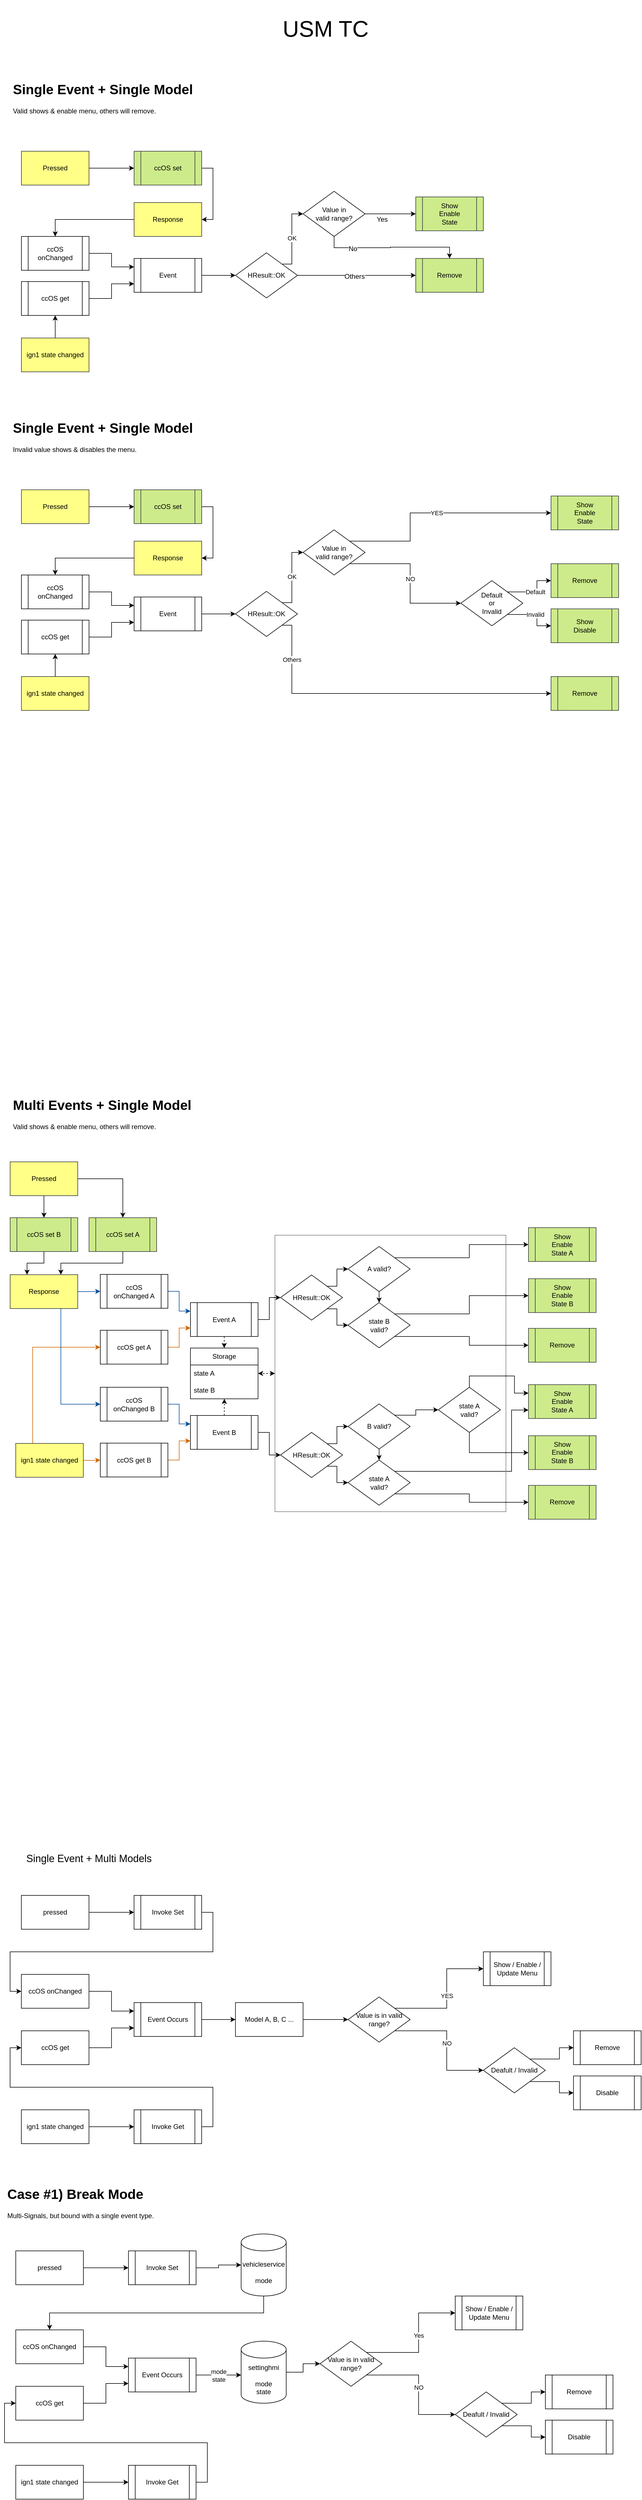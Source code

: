 <mxfile version="23.1.1" type="github">
  <diagram name="페이지-1" id="lhg0nr5kzpJ6dLd5DEeZ">
    <mxGraphModel dx="1536" dy="828" grid="1" gridSize="10" guides="1" tooltips="1" connect="1" arrows="1" fold="1" page="1" pageScale="1" pageWidth="1200" pageHeight="1920" math="0" shadow="0">
      <root>
        <mxCell id="0" />
        <mxCell id="1" parent="0" />
        <mxCell id="Ny4b2Ch9_81bZD9V1MHP-315" style="edgeStyle=orthogonalEdgeStyle;rounded=0;orthogonalLoop=1;jettySize=auto;html=1;exitX=0;exitY=0.5;exitDx=0;exitDy=0;entryX=1;entryY=0.5;entryDx=0;entryDy=0;fontFamily=Helvetica;fontSize=12;fontColor=default;startArrow=classic;startFill=1;dashed=1;" edge="1" parent="1" source="Ny4b2Ch9_81bZD9V1MHP-312" target="Ny4b2Ch9_81bZD9V1MHP-225">
          <mxGeometry relative="1" as="geometry" />
        </mxCell>
        <mxCell id="Ny4b2Ch9_81bZD9V1MHP-312" value="" style="rounded=0;whiteSpace=wrap;html=1;strokeColor=default;align=center;verticalAlign=middle;fontFamily=Helvetica;fontSize=12;fontColor=default;fillColor=none;dashed=1;dashPattern=1 1;" vertex="1" parent="1">
          <mxGeometry x="510" y="2210" width="410" height="490" as="geometry" />
        </mxCell>
        <mxCell id="Ny4b2Ch9_81bZD9V1MHP-2" value="" style="edgeStyle=orthogonalEdgeStyle;rounded=0;orthogonalLoop=1;jettySize=auto;html=1;" edge="1" parent="1" source="OEb_cOox7FnWWyNNpJyN-24" target="Ny4b2Ch9_81bZD9V1MHP-1">
          <mxGeometry relative="1" as="geometry" />
        </mxCell>
        <mxCell id="OEb_cOox7FnWWyNNpJyN-24" value="Event" style="shape=process;whiteSpace=wrap;html=1;backgroundOutline=1;" parent="1" vertex="1">
          <mxGeometry x="260" y="1079" width="120" height="60" as="geometry" />
        </mxCell>
        <mxCell id="OEb_cOox7FnWWyNNpJyN-29" value="NO" style="edgeStyle=orthogonalEdgeStyle;rounded=0;orthogonalLoop=1;jettySize=auto;html=1;exitX=1;exitY=1;exitDx=0;exitDy=0;entryX=0;entryY=0.5;entryDx=0;entryDy=0;" parent="1" source="OEb_cOox7FnWWyNNpJyN-31" target="OEb_cOox7FnWWyNNpJyN-34" edge="1">
          <mxGeometry relative="1" as="geometry">
            <Array as="points">
              <mxPoint x="750" y="1020" />
              <mxPoint x="750" y="1090" />
            </Array>
          </mxGeometry>
        </mxCell>
        <mxCell id="OEb_cOox7FnWWyNNpJyN-30" value="YES" style="edgeStyle=orthogonalEdgeStyle;rounded=0;orthogonalLoop=1;jettySize=auto;html=1;exitX=1;exitY=0;exitDx=0;exitDy=0;entryX=0;entryY=0.5;entryDx=0;entryDy=0;" parent="1" source="OEb_cOox7FnWWyNNpJyN-31" target="OEb_cOox7FnWWyNNpJyN-37" edge="1">
          <mxGeometry relative="1" as="geometry">
            <Array as="points">
              <mxPoint x="750" y="980" />
              <mxPoint x="750" y="930" />
            </Array>
          </mxGeometry>
        </mxCell>
        <mxCell id="OEb_cOox7FnWWyNNpJyN-31" value="Value in&lt;br&gt;valid range?" style="rhombus;whiteSpace=wrap;html=1;" parent="1" vertex="1">
          <mxGeometry x="560" y="960" width="110" height="80" as="geometry" />
        </mxCell>
        <mxCell id="OEb_cOox7FnWWyNNpJyN-32" value="Default" style="edgeStyle=orthogonalEdgeStyle;rounded=0;orthogonalLoop=1;jettySize=auto;html=1;exitX=1;exitY=0;exitDx=0;exitDy=0;entryX=0;entryY=0.5;entryDx=0;entryDy=0;" parent="1" source="OEb_cOox7FnWWyNNpJyN-34" target="OEb_cOox7FnWWyNNpJyN-35" edge="1">
          <mxGeometry relative="1" as="geometry" />
        </mxCell>
        <mxCell id="OEb_cOox7FnWWyNNpJyN-33" value="Invalid" style="edgeStyle=orthogonalEdgeStyle;rounded=0;orthogonalLoop=1;jettySize=auto;html=1;exitX=1;exitY=1;exitDx=0;exitDy=0;entryX=0;entryY=0.5;entryDx=0;entryDy=0;" parent="1" source="OEb_cOox7FnWWyNNpJyN-34" target="OEb_cOox7FnWWyNNpJyN-36" edge="1">
          <mxGeometry relative="1" as="geometry" />
        </mxCell>
        <mxCell id="OEb_cOox7FnWWyNNpJyN-34" value="Default&lt;br&gt;or&lt;br&gt;Invalid" style="rhombus;whiteSpace=wrap;html=1;" parent="1" vertex="1">
          <mxGeometry x="840" y="1050" width="110" height="80" as="geometry" />
        </mxCell>
        <mxCell id="OEb_cOox7FnWWyNNpJyN-35" value="Remove" style="shape=process;whiteSpace=wrap;html=1;backgroundOutline=1;fillColor=#cdeb8b;strokeColor=#36393d;" parent="1" vertex="1">
          <mxGeometry x="1000" y="1020" width="120" height="60" as="geometry" />
        </mxCell>
        <mxCell id="OEb_cOox7FnWWyNNpJyN-36" value="Show&lt;br&gt;Disable" style="shape=process;whiteSpace=wrap;html=1;backgroundOutline=1;fillColor=#cdeb8b;strokeColor=#36393d;" parent="1" vertex="1">
          <mxGeometry x="1000" y="1100" width="120" height="60" as="geometry" />
        </mxCell>
        <mxCell id="OEb_cOox7FnWWyNNpJyN-37" value="Show&lt;br&gt;Enable&lt;br&gt;State" style="shape=process;whiteSpace=wrap;html=1;backgroundOutline=1;fillColor=#cdeb8b;strokeColor=#36393d;" parent="1" vertex="1">
          <mxGeometry x="1000" y="900" width="120" height="60" as="geometry" />
        </mxCell>
        <mxCell id="Ny4b2Ch9_81bZD9V1MHP-36" style="edgeStyle=orthogonalEdgeStyle;rounded=0;orthogonalLoop=1;jettySize=auto;html=1;exitX=0.5;exitY=0;exitDx=0;exitDy=0;entryX=0.5;entryY=1;entryDx=0;entryDy=0;fontFamily=Helvetica;fontSize=12;fontColor=default;" edge="1" parent="1" source="OEb_cOox7FnWWyNNpJyN-39" target="OEb_cOox7FnWWyNNpJyN-43">
          <mxGeometry relative="1" as="geometry" />
        </mxCell>
        <mxCell id="OEb_cOox7FnWWyNNpJyN-39" value="ign1 state changed" style="rounded=0;whiteSpace=wrap;html=1;fillColor=#ffff88;strokeColor=#36393d;" parent="1" vertex="1">
          <mxGeometry x="60" y="1220" width="120" height="60" as="geometry" />
        </mxCell>
        <mxCell id="OEb_cOox7FnWWyNNpJyN-40" value="" style="edgeStyle=orthogonalEdgeStyle;rounded=0;orthogonalLoop=1;jettySize=auto;html=1;exitX=1;exitY=0.5;exitDx=0;exitDy=0;entryX=0;entryY=0.5;entryDx=0;entryDy=0;" parent="1" source="OEb_cOox7FnWWyNNpJyN-41" edge="1">
          <mxGeometry relative="1" as="geometry">
            <mxPoint x="260" y="919" as="targetPoint" />
          </mxGeometry>
        </mxCell>
        <mxCell id="OEb_cOox7FnWWyNNpJyN-41" value="Pressed" style="rounded=0;whiteSpace=wrap;html=1;fillColor=#ffff88;strokeColor=#36393d;" parent="1" vertex="1">
          <mxGeometry x="60" y="889" width="120" height="60" as="geometry" />
        </mxCell>
        <mxCell id="Ny4b2Ch9_81bZD9V1MHP-35" style="edgeStyle=orthogonalEdgeStyle;rounded=0;orthogonalLoop=1;jettySize=auto;html=1;exitX=1;exitY=0.5;exitDx=0;exitDy=0;entryX=0;entryY=0.75;entryDx=0;entryDy=0;fontFamily=Helvetica;fontSize=12;fontColor=default;" edge="1" parent="1" source="OEb_cOox7FnWWyNNpJyN-43" target="OEb_cOox7FnWWyNNpJyN-24">
          <mxGeometry relative="1" as="geometry" />
        </mxCell>
        <mxCell id="OEb_cOox7FnWWyNNpJyN-43" value="ccOS get" style="shape=process;whiteSpace=wrap;html=1;backgroundOutline=1;" parent="1" vertex="1">
          <mxGeometry x="60" y="1120" width="120" height="60" as="geometry" />
        </mxCell>
        <mxCell id="Ny4b2Ch9_81bZD9V1MHP-30" style="edgeStyle=orthogonalEdgeStyle;rounded=0;orthogonalLoop=1;jettySize=auto;html=1;exitX=1;exitY=0.5;exitDx=0;exitDy=0;entryX=1;entryY=0.5;entryDx=0;entryDy=0;fontFamily=Helvetica;fontSize=12;fontColor=default;" edge="1" parent="1" source="OEb_cOox7FnWWyNNpJyN-45" target="Ny4b2Ch9_81bZD9V1MHP-29">
          <mxGeometry relative="1" as="geometry" />
        </mxCell>
        <mxCell id="OEb_cOox7FnWWyNNpJyN-45" value="ccOS set" style="shape=process;whiteSpace=wrap;html=1;backgroundOutline=1;fillColor=#cdeb8b;strokeColor=#36393d;" parent="1" vertex="1">
          <mxGeometry x="260" y="889" width="120" height="60" as="geometry" />
        </mxCell>
        <mxCell id="EMXY2AlrHHOvVeRIwP7f-65" value="" style="edgeStyle=orthogonalEdgeStyle;rounded=0;orthogonalLoop=1;jettySize=auto;html=1;" parent="1" source="EMXY2AlrHHOvVeRIwP7f-40" target="EMXY2AlrHHOvVeRIwP7f-63" edge="1">
          <mxGeometry relative="1" as="geometry" />
        </mxCell>
        <mxCell id="EMXY2AlrHHOvVeRIwP7f-40" value="Event Occurs" style="shape=process;whiteSpace=wrap;html=1;backgroundOutline=1;" parent="1" vertex="1">
          <mxGeometry x="259.92" y="3570" width="120" height="60" as="geometry" />
        </mxCell>
        <mxCell id="EMXY2AlrHHOvVeRIwP7f-41" style="edgeStyle=orthogonalEdgeStyle;rounded=0;orthogonalLoop=1;jettySize=auto;html=1;exitX=1;exitY=0.5;exitDx=0;exitDy=0;entryX=0;entryY=0.25;entryDx=0;entryDy=0;" parent="1" source="EMXY2AlrHHOvVeRIwP7f-42" target="EMXY2AlrHHOvVeRIwP7f-40" edge="1">
          <mxGeometry relative="1" as="geometry" />
        </mxCell>
        <mxCell id="EMXY2AlrHHOvVeRIwP7f-42" value="ccOS onChanged" style="rounded=0;whiteSpace=wrap;html=1;" parent="1" vertex="1">
          <mxGeometry x="59.92" y="3520" width="120" height="60" as="geometry" />
        </mxCell>
        <mxCell id="EMXY2AlrHHOvVeRIwP7f-43" style="edgeStyle=orthogonalEdgeStyle;rounded=0;orthogonalLoop=1;jettySize=auto;html=1;exitX=1;exitY=0.5;exitDx=0;exitDy=0;entryX=0;entryY=0.75;entryDx=0;entryDy=0;" parent="1" source="EMXY2AlrHHOvVeRIwP7f-44" target="EMXY2AlrHHOvVeRIwP7f-40" edge="1">
          <mxGeometry relative="1" as="geometry" />
        </mxCell>
        <mxCell id="EMXY2AlrHHOvVeRIwP7f-44" value="ccOS get" style="rounded=0;whiteSpace=wrap;html=1;" parent="1" vertex="1">
          <mxGeometry x="59.92" y="3620" width="120" height="60" as="geometry" />
        </mxCell>
        <mxCell id="EMXY2AlrHHOvVeRIwP7f-45" value="NO" style="edgeStyle=orthogonalEdgeStyle;rounded=0;orthogonalLoop=1;jettySize=auto;html=1;exitX=1;exitY=1;exitDx=0;exitDy=0;entryX=0;entryY=0.5;entryDx=0;entryDy=0;" parent="1" source="EMXY2AlrHHOvVeRIwP7f-47" target="EMXY2AlrHHOvVeRIwP7f-50" edge="1">
          <mxGeometry relative="1" as="geometry" />
        </mxCell>
        <mxCell id="EMXY2AlrHHOvVeRIwP7f-46" value="YES" style="edgeStyle=orthogonalEdgeStyle;rounded=0;orthogonalLoop=1;jettySize=auto;html=1;exitX=1;exitY=0;exitDx=0;exitDy=0;entryX=0;entryY=0.5;entryDx=0;entryDy=0;" parent="1" source="EMXY2AlrHHOvVeRIwP7f-47" target="EMXY2AlrHHOvVeRIwP7f-53" edge="1">
          <mxGeometry relative="1" as="geometry" />
        </mxCell>
        <mxCell id="EMXY2AlrHHOvVeRIwP7f-47" value="Value is in valid range?" style="rhombus;whiteSpace=wrap;html=1;" parent="1" vertex="1">
          <mxGeometry x="639.92" y="3560" width="110" height="80" as="geometry" />
        </mxCell>
        <mxCell id="EMXY2AlrHHOvVeRIwP7f-48" style="edgeStyle=orthogonalEdgeStyle;rounded=0;orthogonalLoop=1;jettySize=auto;html=1;exitX=1;exitY=0;exitDx=0;exitDy=0;entryX=0;entryY=0.5;entryDx=0;entryDy=0;" parent="1" source="EMXY2AlrHHOvVeRIwP7f-50" target="EMXY2AlrHHOvVeRIwP7f-51" edge="1">
          <mxGeometry relative="1" as="geometry" />
        </mxCell>
        <mxCell id="EMXY2AlrHHOvVeRIwP7f-49" style="edgeStyle=orthogonalEdgeStyle;rounded=0;orthogonalLoop=1;jettySize=auto;html=1;exitX=1;exitY=1;exitDx=0;exitDy=0;entryX=0;entryY=0.5;entryDx=0;entryDy=0;" parent="1" source="EMXY2AlrHHOvVeRIwP7f-50" target="EMXY2AlrHHOvVeRIwP7f-52" edge="1">
          <mxGeometry relative="1" as="geometry" />
        </mxCell>
        <mxCell id="EMXY2AlrHHOvVeRIwP7f-50" value="Deafult / Invalid" style="rhombus;whiteSpace=wrap;html=1;" parent="1" vertex="1">
          <mxGeometry x="879.92" y="3650" width="110" height="80" as="geometry" />
        </mxCell>
        <mxCell id="EMXY2AlrHHOvVeRIwP7f-51" value="Remove" style="shape=process;whiteSpace=wrap;html=1;backgroundOutline=1;" parent="1" vertex="1">
          <mxGeometry x="1039.92" y="3620" width="120" height="60" as="geometry" />
        </mxCell>
        <mxCell id="EMXY2AlrHHOvVeRIwP7f-52" value="Disable" style="shape=process;whiteSpace=wrap;html=1;backgroundOutline=1;" parent="1" vertex="1">
          <mxGeometry x="1039.92" y="3700" width="120" height="60" as="geometry" />
        </mxCell>
        <mxCell id="EMXY2AlrHHOvVeRIwP7f-53" value="Show / Enable / Update Menu" style="shape=process;whiteSpace=wrap;html=1;backgroundOutline=1;" parent="1" vertex="1">
          <mxGeometry x="879.92" y="3480" width="120" height="60" as="geometry" />
        </mxCell>
        <mxCell id="EMXY2AlrHHOvVeRIwP7f-54" style="edgeStyle=orthogonalEdgeStyle;rounded=0;orthogonalLoop=1;jettySize=auto;html=1;exitX=1;exitY=0.5;exitDx=0;exitDy=0;entryX=0;entryY=0.5;entryDx=0;entryDy=0;" parent="1" source="EMXY2AlrHHOvVeRIwP7f-55" edge="1">
          <mxGeometry relative="1" as="geometry">
            <mxPoint x="259.92" y="3790" as="targetPoint" />
          </mxGeometry>
        </mxCell>
        <mxCell id="EMXY2AlrHHOvVeRIwP7f-55" value="ign1 state changed" style="rounded=0;whiteSpace=wrap;html=1;" parent="1" vertex="1">
          <mxGeometry x="59.92" y="3760" width="120" height="60" as="geometry" />
        </mxCell>
        <mxCell id="EMXY2AlrHHOvVeRIwP7f-56" style="edgeStyle=orthogonalEdgeStyle;rounded=0;orthogonalLoop=1;jettySize=auto;html=1;exitX=1;exitY=0.5;exitDx=0;exitDy=0;entryX=0;entryY=0.5;entryDx=0;entryDy=0;" parent="1" source="EMXY2AlrHHOvVeRIwP7f-57" edge="1">
          <mxGeometry relative="1" as="geometry">
            <mxPoint x="259.92" y="3410" as="targetPoint" />
          </mxGeometry>
        </mxCell>
        <mxCell id="EMXY2AlrHHOvVeRIwP7f-57" value="pressed" style="rounded=0;whiteSpace=wrap;html=1;" parent="1" vertex="1">
          <mxGeometry x="59.92" y="3380" width="120" height="60" as="geometry" />
        </mxCell>
        <mxCell id="EMXY2AlrHHOvVeRIwP7f-58" style="edgeStyle=orthogonalEdgeStyle;rounded=0;orthogonalLoop=1;jettySize=auto;html=1;exitX=1;exitY=0.5;exitDx=0;exitDy=0;entryX=0;entryY=0.5;entryDx=0;entryDy=0;" parent="1" source="EMXY2AlrHHOvVeRIwP7f-59" target="EMXY2AlrHHOvVeRIwP7f-44" edge="1">
          <mxGeometry relative="1" as="geometry" />
        </mxCell>
        <mxCell id="EMXY2AlrHHOvVeRIwP7f-59" value="Invoke Get" style="shape=process;whiteSpace=wrap;html=1;backgroundOutline=1;" parent="1" vertex="1">
          <mxGeometry x="259.92" y="3760" width="120" height="60" as="geometry" />
        </mxCell>
        <mxCell id="EMXY2AlrHHOvVeRIwP7f-60" style="edgeStyle=orthogonalEdgeStyle;rounded=0;orthogonalLoop=1;jettySize=auto;html=1;exitX=1;exitY=0.5;exitDx=0;exitDy=0;entryX=0;entryY=0.5;entryDx=0;entryDy=0;" parent="1" source="EMXY2AlrHHOvVeRIwP7f-61" target="EMXY2AlrHHOvVeRIwP7f-42" edge="1">
          <mxGeometry relative="1" as="geometry" />
        </mxCell>
        <mxCell id="EMXY2AlrHHOvVeRIwP7f-61" value="Invoke Set" style="shape=process;whiteSpace=wrap;html=1;backgroundOutline=1;" parent="1" vertex="1">
          <mxGeometry x="259.92" y="3380" width="120" height="60" as="geometry" />
        </mxCell>
        <mxCell id="EMXY2AlrHHOvVeRIwP7f-62" value="Single Event + Multi Models" style="text;html=1;strokeColor=none;fillColor=none;align=center;verticalAlign=middle;whiteSpace=wrap;rounded=0;fontSize=18;" parent="1" vertex="1">
          <mxGeometry x="59.92" y="3300" width="240" height="30" as="geometry" />
        </mxCell>
        <mxCell id="EMXY2AlrHHOvVeRIwP7f-66" value="" style="edgeStyle=orthogonalEdgeStyle;rounded=0;orthogonalLoop=1;jettySize=auto;html=1;" parent="1" source="EMXY2AlrHHOvVeRIwP7f-63" target="EMXY2AlrHHOvVeRIwP7f-47" edge="1">
          <mxGeometry relative="1" as="geometry" />
        </mxCell>
        <mxCell id="EMXY2AlrHHOvVeRIwP7f-63" value="Model A, B, C ..." style="rounded=0;whiteSpace=wrap;html=1;" parent="1" vertex="1">
          <mxGeometry x="439.92" y="3570" width="120" height="60" as="geometry" />
        </mxCell>
        <mxCell id="EMXY2AlrHHOvVeRIwP7f-67" value="USM TC" style="text;html=1;strokeColor=none;fillColor=none;align=center;verticalAlign=middle;whiteSpace=wrap;rounded=0;fontSize=40;" parent="1" vertex="1">
          <mxGeometry x="280" y="21" width="640" height="99" as="geometry" />
        </mxCell>
        <mxCell id="EMXY2AlrHHOvVeRIwP7f-100" value="&lt;h1&gt;Case #1) Break Mode&lt;br&gt;&lt;/h1&gt;&lt;p&gt;Multi-Signals, but bound with a single event type.&lt;/p&gt;" style="text;html=1;strokeColor=none;fillColor=none;spacing=5;spacingTop=-20;whiteSpace=wrap;overflow=hidden;rounded=0;" parent="1" vertex="1">
          <mxGeometry x="30" y="3890" width="280" height="120" as="geometry" />
        </mxCell>
        <mxCell id="EMXY2AlrHHOvVeRIwP7f-101" value="mode&lt;br&gt;state" style="edgeStyle=orthogonalEdgeStyle;rounded=0;orthogonalLoop=1;jettySize=auto;html=1;exitX=1;exitY=0.5;exitDx=0;exitDy=0;entryX=0;entryY=0.5;entryDx=0;entryDy=0;" parent="1" source="EMXY2AlrHHOvVeRIwP7f-102" edge="1">
          <mxGeometry relative="1" as="geometry">
            <mxPoint x="450" y="4230" as="targetPoint" />
          </mxGeometry>
        </mxCell>
        <mxCell id="EMXY2AlrHHOvVeRIwP7f-102" value="Event Occurs" style="shape=process;whiteSpace=wrap;html=1;backgroundOutline=1;" parent="1" vertex="1">
          <mxGeometry x="250" y="4200" width="120" height="60" as="geometry" />
        </mxCell>
        <mxCell id="EMXY2AlrHHOvVeRIwP7f-103" style="edgeStyle=orthogonalEdgeStyle;rounded=0;orthogonalLoop=1;jettySize=auto;html=1;exitX=1;exitY=0.5;exitDx=0;exitDy=0;entryX=0;entryY=0.25;entryDx=0;entryDy=0;" parent="1" source="EMXY2AlrHHOvVeRIwP7f-104" target="EMXY2AlrHHOvVeRIwP7f-102" edge="1">
          <mxGeometry relative="1" as="geometry" />
        </mxCell>
        <mxCell id="EMXY2AlrHHOvVeRIwP7f-104" value="ccOS onChanged" style="rounded=0;whiteSpace=wrap;html=1;" parent="1" vertex="1">
          <mxGeometry x="50" y="4150" width="120" height="60" as="geometry" />
        </mxCell>
        <mxCell id="EMXY2AlrHHOvVeRIwP7f-105" style="edgeStyle=orthogonalEdgeStyle;rounded=0;orthogonalLoop=1;jettySize=auto;html=1;exitX=1;exitY=0.5;exitDx=0;exitDy=0;entryX=0;entryY=0.75;entryDx=0;entryDy=0;" parent="1" source="EMXY2AlrHHOvVeRIwP7f-106" target="EMXY2AlrHHOvVeRIwP7f-102" edge="1">
          <mxGeometry relative="1" as="geometry" />
        </mxCell>
        <mxCell id="EMXY2AlrHHOvVeRIwP7f-106" value="ccOS get" style="rounded=0;whiteSpace=wrap;html=1;" parent="1" vertex="1">
          <mxGeometry x="50" y="4250" width="120" height="60" as="geometry" />
        </mxCell>
        <mxCell id="EMXY2AlrHHOvVeRIwP7f-116" style="edgeStyle=orthogonalEdgeStyle;rounded=0;orthogonalLoop=1;jettySize=auto;html=1;exitX=1;exitY=0.5;exitDx=0;exitDy=0;entryX=0;entryY=0.5;entryDx=0;entryDy=0;" parent="1" source="EMXY2AlrHHOvVeRIwP7f-117" edge="1">
          <mxGeometry relative="1" as="geometry">
            <mxPoint x="250" y="4420" as="targetPoint" />
          </mxGeometry>
        </mxCell>
        <mxCell id="EMXY2AlrHHOvVeRIwP7f-117" value="ign1 state changed" style="rounded=0;whiteSpace=wrap;html=1;" parent="1" vertex="1">
          <mxGeometry x="50" y="4390" width="120" height="60" as="geometry" />
        </mxCell>
        <mxCell id="EMXY2AlrHHOvVeRIwP7f-118" style="edgeStyle=orthogonalEdgeStyle;rounded=0;orthogonalLoop=1;jettySize=auto;html=1;exitX=1;exitY=0.5;exitDx=0;exitDy=0;entryX=0;entryY=0.5;entryDx=0;entryDy=0;" parent="1" source="EMXY2AlrHHOvVeRIwP7f-119" edge="1">
          <mxGeometry relative="1" as="geometry">
            <mxPoint x="250" y="4040" as="targetPoint" />
          </mxGeometry>
        </mxCell>
        <mxCell id="EMXY2AlrHHOvVeRIwP7f-119" value="pressed" style="rounded=0;whiteSpace=wrap;html=1;" parent="1" vertex="1">
          <mxGeometry x="50" y="4010" width="120" height="60" as="geometry" />
        </mxCell>
        <mxCell id="EMXY2AlrHHOvVeRIwP7f-120" style="edgeStyle=orthogonalEdgeStyle;rounded=0;orthogonalLoop=1;jettySize=auto;html=1;exitX=1;exitY=0.5;exitDx=0;exitDy=0;entryX=0;entryY=0.5;entryDx=0;entryDy=0;" parent="1" source="EMXY2AlrHHOvVeRIwP7f-121" target="EMXY2AlrHHOvVeRIwP7f-106" edge="1">
          <mxGeometry relative="1" as="geometry" />
        </mxCell>
        <mxCell id="EMXY2AlrHHOvVeRIwP7f-121" value="Invoke Get" style="shape=process;whiteSpace=wrap;html=1;backgroundOutline=1;" parent="1" vertex="1">
          <mxGeometry x="250" y="4390" width="120" height="60" as="geometry" />
        </mxCell>
        <mxCell id="EMXY2AlrHHOvVeRIwP7f-170" style="edgeStyle=orthogonalEdgeStyle;rounded=0;orthogonalLoop=1;jettySize=auto;html=1;exitX=1;exitY=0.5;exitDx=0;exitDy=0;" parent="1" source="EMXY2AlrHHOvVeRIwP7f-123" target="EMXY2AlrHHOvVeRIwP7f-165" edge="1">
          <mxGeometry relative="1" as="geometry" />
        </mxCell>
        <mxCell id="EMXY2AlrHHOvVeRIwP7f-123" value="Invoke Set" style="shape=process;whiteSpace=wrap;html=1;backgroundOutline=1;" parent="1" vertex="1">
          <mxGeometry x="250" y="4010" width="120" height="60" as="geometry" />
        </mxCell>
        <mxCell id="EMXY2AlrHHOvVeRIwP7f-148" value="" style="edgeStyle=orthogonalEdgeStyle;rounded=0;orthogonalLoop=1;jettySize=auto;html=1;" parent="1" source="EMXY2AlrHHOvVeRIwP7f-125" target="EMXY2AlrHHOvVeRIwP7f-141" edge="1">
          <mxGeometry relative="1" as="geometry" />
        </mxCell>
        <mxCell id="EMXY2AlrHHOvVeRIwP7f-125" value="settinghmi&lt;br&gt;&lt;br&gt;mode&lt;br&gt;state" style="shape=cylinder3;whiteSpace=wrap;html=1;boundedLbl=1;backgroundOutline=1;size=15;" parent="1" vertex="1">
          <mxGeometry x="450" y="4170" width="80" height="110" as="geometry" />
        </mxCell>
        <mxCell id="EMXY2AlrHHOvVeRIwP7f-139" value="NO" style="edgeStyle=orthogonalEdgeStyle;rounded=0;orthogonalLoop=1;jettySize=auto;html=1;exitX=1;exitY=1;exitDx=0;exitDy=0;entryX=0;entryY=0.5;entryDx=0;entryDy=0;" parent="1" source="EMXY2AlrHHOvVeRIwP7f-141" target="EMXY2AlrHHOvVeRIwP7f-144" edge="1">
          <mxGeometry relative="1" as="geometry" />
        </mxCell>
        <mxCell id="EMXY2AlrHHOvVeRIwP7f-140" value="Yes" style="edgeStyle=orthogonalEdgeStyle;rounded=0;orthogonalLoop=1;jettySize=auto;html=1;exitX=1;exitY=0;exitDx=0;exitDy=0;entryX=0;entryY=0.5;entryDx=0;entryDy=0;" parent="1" source="EMXY2AlrHHOvVeRIwP7f-141" target="EMXY2AlrHHOvVeRIwP7f-147" edge="1">
          <mxGeometry x="0.077" relative="1" as="geometry">
            <mxPoint as="offset" />
          </mxGeometry>
        </mxCell>
        <mxCell id="EMXY2AlrHHOvVeRIwP7f-141" value="Value is in valid range?" style="rhombus;whiteSpace=wrap;html=1;" parent="1" vertex="1">
          <mxGeometry x="590" y="4170" width="110" height="80" as="geometry" />
        </mxCell>
        <mxCell id="EMXY2AlrHHOvVeRIwP7f-142" style="edgeStyle=orthogonalEdgeStyle;rounded=0;orthogonalLoop=1;jettySize=auto;html=1;exitX=1;exitY=0;exitDx=0;exitDy=0;entryX=0;entryY=0.5;entryDx=0;entryDy=0;" parent="1" source="EMXY2AlrHHOvVeRIwP7f-144" target="EMXY2AlrHHOvVeRIwP7f-145" edge="1">
          <mxGeometry relative="1" as="geometry" />
        </mxCell>
        <mxCell id="EMXY2AlrHHOvVeRIwP7f-143" style="edgeStyle=orthogonalEdgeStyle;rounded=0;orthogonalLoop=1;jettySize=auto;html=1;exitX=1;exitY=1;exitDx=0;exitDy=0;entryX=0;entryY=0.5;entryDx=0;entryDy=0;" parent="1" source="EMXY2AlrHHOvVeRIwP7f-144" target="EMXY2AlrHHOvVeRIwP7f-146" edge="1">
          <mxGeometry relative="1" as="geometry" />
        </mxCell>
        <mxCell id="EMXY2AlrHHOvVeRIwP7f-144" value="Deafult / Invalid" style="rhombus;whiteSpace=wrap;html=1;" parent="1" vertex="1">
          <mxGeometry x="830" y="4260" width="110" height="80" as="geometry" />
        </mxCell>
        <mxCell id="EMXY2AlrHHOvVeRIwP7f-145" value="Remove" style="shape=process;whiteSpace=wrap;html=1;backgroundOutline=1;" parent="1" vertex="1">
          <mxGeometry x="990" y="4230" width="120" height="60" as="geometry" />
        </mxCell>
        <mxCell id="EMXY2AlrHHOvVeRIwP7f-146" value="Disable" style="shape=process;whiteSpace=wrap;html=1;backgroundOutline=1;" parent="1" vertex="1">
          <mxGeometry x="990" y="4310" width="120" height="60" as="geometry" />
        </mxCell>
        <mxCell id="EMXY2AlrHHOvVeRIwP7f-147" value="Show / Enable / Update Menu" style="shape=process;whiteSpace=wrap;html=1;backgroundOutline=1;" parent="1" vertex="1">
          <mxGeometry x="830" y="4090" width="120" height="60" as="geometry" />
        </mxCell>
        <mxCell id="EMXY2AlrHHOvVeRIwP7f-169" style="edgeStyle=orthogonalEdgeStyle;rounded=0;orthogonalLoop=1;jettySize=auto;html=1;exitX=0.5;exitY=1;exitDx=0;exitDy=0;exitPerimeter=0;entryX=0.5;entryY=0;entryDx=0;entryDy=0;" parent="1" source="EMXY2AlrHHOvVeRIwP7f-165" target="EMXY2AlrHHOvVeRIwP7f-104" edge="1">
          <mxGeometry relative="1" as="geometry" />
        </mxCell>
        <mxCell id="EMXY2AlrHHOvVeRIwP7f-165" value="vehicleservice&lt;br&gt;&lt;br&gt;mode" style="shape=cylinder3;whiteSpace=wrap;html=1;boundedLbl=1;backgroundOutline=1;size=15;" parent="1" vertex="1">
          <mxGeometry x="450" y="3980" width="80" height="110" as="geometry" />
        </mxCell>
        <mxCell id="Ny4b2Ch9_81bZD9V1MHP-3" value="OK" style="edgeStyle=orthogonalEdgeStyle;rounded=0;orthogonalLoop=1;jettySize=auto;html=1;exitX=1;exitY=0;exitDx=0;exitDy=0;entryX=0;entryY=0.5;entryDx=0;entryDy=0;" edge="1" parent="1" source="Ny4b2Ch9_81bZD9V1MHP-1" target="OEb_cOox7FnWWyNNpJyN-31">
          <mxGeometry relative="1" as="geometry">
            <Array as="points">
              <mxPoint x="540" y="1089" />
              <mxPoint x="540" y="1000" />
            </Array>
          </mxGeometry>
        </mxCell>
        <mxCell id="Ny4b2Ch9_81bZD9V1MHP-5" value="Others" style="edgeStyle=orthogonalEdgeStyle;rounded=0;orthogonalLoop=1;jettySize=auto;html=1;exitX=1;exitY=1;exitDx=0;exitDy=0;entryX=0;entryY=0.5;entryDx=0;entryDy=0;" edge="1" parent="1" source="Ny4b2Ch9_81bZD9V1MHP-1" target="Ny4b2Ch9_81bZD9V1MHP-4">
          <mxGeometry x="-0.738" relative="1" as="geometry">
            <Array as="points">
              <mxPoint x="540" y="1129" />
              <mxPoint x="540" y="1250" />
            </Array>
            <mxPoint as="offset" />
          </mxGeometry>
        </mxCell>
        <mxCell id="Ny4b2Ch9_81bZD9V1MHP-1" value="HResult::OK" style="rhombus;whiteSpace=wrap;html=1;" vertex="1" parent="1">
          <mxGeometry x="440" y="1069" width="110" height="80" as="geometry" />
        </mxCell>
        <mxCell id="Ny4b2Ch9_81bZD9V1MHP-4" value="Remove" style="shape=process;whiteSpace=wrap;html=1;backgroundOutline=1;fillColor=#cdeb8b;strokeColor=#36393d;" vertex="1" parent="1">
          <mxGeometry x="1000" y="1220" width="120" height="60" as="geometry" />
        </mxCell>
        <mxCell id="Ny4b2Ch9_81bZD9V1MHP-13" value="&lt;h1&gt;Single Event + Single Model&lt;br&gt;&lt;/h1&gt;&lt;p&gt;Invalid value shows &amp;amp; disables the menu.&lt;/p&gt;" style="text;html=1;strokeColor=none;fillColor=none;spacing=5;spacingTop=-20;whiteSpace=wrap;overflow=hidden;rounded=0;" vertex="1" parent="1">
          <mxGeometry x="40" y="760" width="360" height="120" as="geometry" />
        </mxCell>
        <mxCell id="Ny4b2Ch9_81bZD9V1MHP-34" style="edgeStyle=orthogonalEdgeStyle;rounded=0;orthogonalLoop=1;jettySize=auto;html=1;exitX=0;exitY=0.5;exitDx=0;exitDy=0;entryX=0.5;entryY=0;entryDx=0;entryDy=0;fontFamily=Helvetica;fontSize=12;fontColor=default;" edge="1" parent="1" source="Ny4b2Ch9_81bZD9V1MHP-29" target="Ny4b2Ch9_81bZD9V1MHP-32">
          <mxGeometry relative="1" as="geometry" />
        </mxCell>
        <mxCell id="Ny4b2Ch9_81bZD9V1MHP-29" value="Response" style="rounded=0;whiteSpace=wrap;html=1;fillColor=#ffff88;strokeColor=#36393d;" vertex="1" parent="1">
          <mxGeometry x="260" y="980" width="120" height="60" as="geometry" />
        </mxCell>
        <mxCell id="Ny4b2Ch9_81bZD9V1MHP-33" style="edgeStyle=orthogonalEdgeStyle;rounded=0;orthogonalLoop=1;jettySize=auto;html=1;entryX=0;entryY=0.25;entryDx=0;entryDy=0;fontFamily=Helvetica;fontSize=12;fontColor=default;" edge="1" parent="1" source="Ny4b2Ch9_81bZD9V1MHP-32" target="OEb_cOox7FnWWyNNpJyN-24">
          <mxGeometry relative="1" as="geometry" />
        </mxCell>
        <mxCell id="Ny4b2Ch9_81bZD9V1MHP-32" value="ccOS onChanged" style="shape=process;whiteSpace=wrap;html=1;backgroundOutline=1;" vertex="1" parent="1">
          <mxGeometry x="60" y="1040" width="120" height="60" as="geometry" />
        </mxCell>
        <mxCell id="Ny4b2Ch9_81bZD9V1MHP-38" value="" style="edgeStyle=orthogonalEdgeStyle;rounded=0;orthogonalLoop=1;jettySize=auto;html=1;" edge="1" parent="1" source="Ny4b2Ch9_81bZD9V1MHP-39" target="Ny4b2Ch9_81bZD9V1MHP-59">
          <mxGeometry relative="1" as="geometry" />
        </mxCell>
        <mxCell id="Ny4b2Ch9_81bZD9V1MHP-39" value="Event" style="shape=process;whiteSpace=wrap;html=1;backgroundOutline=1;" vertex="1" parent="1">
          <mxGeometry x="260" y="479" width="120" height="60" as="geometry" />
        </mxCell>
        <mxCell id="Ny4b2Ch9_81bZD9V1MHP-209" style="edgeStyle=orthogonalEdgeStyle;rounded=0;orthogonalLoop=1;jettySize=auto;html=1;exitX=0.5;exitY=1;exitDx=0;exitDy=0;entryX=0.5;entryY=0;entryDx=0;entryDy=0;fontFamily=Helvetica;fontSize=12;fontColor=default;" edge="1" parent="1" source="Ny4b2Ch9_81bZD9V1MHP-42" target="Ny4b2Ch9_81bZD9V1MHP-60">
          <mxGeometry relative="1" as="geometry" />
        </mxCell>
        <mxCell id="Ny4b2Ch9_81bZD9V1MHP-210" value="No" style="edgeLabel;html=1;align=center;verticalAlign=middle;resizable=0;points=[];fontSize=12;fontFamily=Helvetica;fontColor=default;" vertex="1" connectable="0" parent="Ny4b2Ch9_81bZD9V1MHP-209">
          <mxGeometry x="-0.567" y="-2" relative="1" as="geometry">
            <mxPoint as="offset" />
          </mxGeometry>
        </mxCell>
        <mxCell id="Ny4b2Ch9_81bZD9V1MHP-211" value="Yes" style="edgeStyle=orthogonalEdgeStyle;rounded=0;orthogonalLoop=1;jettySize=auto;html=1;fontFamily=Helvetica;fontSize=12;fontColor=default;" edge="1" parent="1" source="Ny4b2Ch9_81bZD9V1MHP-42" target="Ny4b2Ch9_81bZD9V1MHP-48">
          <mxGeometry x="-0.333" y="-10" relative="1" as="geometry">
            <mxPoint as="offset" />
          </mxGeometry>
        </mxCell>
        <mxCell id="Ny4b2Ch9_81bZD9V1MHP-42" value="Value in&lt;br&gt;valid range?" style="rhombus;whiteSpace=wrap;html=1;" vertex="1" parent="1">
          <mxGeometry x="560" y="360" width="110" height="80" as="geometry" />
        </mxCell>
        <mxCell id="Ny4b2Ch9_81bZD9V1MHP-48" value="Show&lt;br&gt;Enable&lt;br&gt;State" style="shape=process;whiteSpace=wrap;html=1;backgroundOutline=1;fillColor=#cdeb8b;strokeColor=#36393d;" vertex="1" parent="1">
          <mxGeometry x="759.92" y="370" width="120" height="60" as="geometry" />
        </mxCell>
        <mxCell id="Ny4b2Ch9_81bZD9V1MHP-49" style="edgeStyle=orthogonalEdgeStyle;rounded=0;orthogonalLoop=1;jettySize=auto;html=1;exitX=0.5;exitY=0;exitDx=0;exitDy=0;entryX=0.5;entryY=1;entryDx=0;entryDy=0;fontFamily=Helvetica;fontSize=12;fontColor=default;" edge="1" parent="1" source="Ny4b2Ch9_81bZD9V1MHP-50" target="Ny4b2Ch9_81bZD9V1MHP-54">
          <mxGeometry relative="1" as="geometry" />
        </mxCell>
        <mxCell id="Ny4b2Ch9_81bZD9V1MHP-50" value="ign1 state changed" style="rounded=0;whiteSpace=wrap;html=1;fillColor=#ffff88;strokeColor=#36393d;" vertex="1" parent="1">
          <mxGeometry x="60" y="620" width="120" height="60" as="geometry" />
        </mxCell>
        <mxCell id="Ny4b2Ch9_81bZD9V1MHP-51" value="" style="edgeStyle=orthogonalEdgeStyle;rounded=0;orthogonalLoop=1;jettySize=auto;html=1;exitX=1;exitY=0.5;exitDx=0;exitDy=0;entryX=0;entryY=0.5;entryDx=0;entryDy=0;" edge="1" parent="1" source="Ny4b2Ch9_81bZD9V1MHP-52">
          <mxGeometry x="-0.005" relative="1" as="geometry">
            <mxPoint x="260" y="319" as="targetPoint" />
            <mxPoint as="offset" />
          </mxGeometry>
        </mxCell>
        <mxCell id="Ny4b2Ch9_81bZD9V1MHP-52" value="Pressed" style="rounded=0;whiteSpace=wrap;html=1;fillColor=#ffff88;strokeColor=#36393d;" vertex="1" parent="1">
          <mxGeometry x="60" y="289" width="120" height="60" as="geometry" />
        </mxCell>
        <mxCell id="Ny4b2Ch9_81bZD9V1MHP-53" style="edgeStyle=orthogonalEdgeStyle;rounded=0;orthogonalLoop=1;jettySize=auto;html=1;exitX=1;exitY=0.5;exitDx=0;exitDy=0;entryX=0;entryY=0.75;entryDx=0;entryDy=0;fontFamily=Helvetica;fontSize=12;fontColor=default;" edge="1" parent="1" source="Ny4b2Ch9_81bZD9V1MHP-54" target="Ny4b2Ch9_81bZD9V1MHP-39">
          <mxGeometry relative="1" as="geometry" />
        </mxCell>
        <mxCell id="Ny4b2Ch9_81bZD9V1MHP-54" value="ccOS get" style="shape=process;whiteSpace=wrap;html=1;backgroundOutline=1;" vertex="1" parent="1">
          <mxGeometry x="60" y="520" width="120" height="60" as="geometry" />
        </mxCell>
        <mxCell id="Ny4b2Ch9_81bZD9V1MHP-55" style="edgeStyle=orthogonalEdgeStyle;rounded=0;orthogonalLoop=1;jettySize=auto;html=1;exitX=1;exitY=0.5;exitDx=0;exitDy=0;entryX=1;entryY=0.5;entryDx=0;entryDy=0;fontFamily=Helvetica;fontSize=12;fontColor=default;" edge="1" parent="1" source="Ny4b2Ch9_81bZD9V1MHP-56" target="Ny4b2Ch9_81bZD9V1MHP-63">
          <mxGeometry relative="1" as="geometry" />
        </mxCell>
        <mxCell id="Ny4b2Ch9_81bZD9V1MHP-56" value="ccOS set" style="shape=process;whiteSpace=wrap;html=1;backgroundOutline=1;fillColor=#cdeb8b;strokeColor=#36393d;" vertex="1" parent="1">
          <mxGeometry x="260" y="289" width="120" height="60" as="geometry" />
        </mxCell>
        <mxCell id="Ny4b2Ch9_81bZD9V1MHP-57" value="OK" style="edgeStyle=orthogonalEdgeStyle;rounded=0;orthogonalLoop=1;jettySize=auto;html=1;exitX=1;exitY=0;exitDx=0;exitDy=0;entryX=0;entryY=0.5;entryDx=0;entryDy=0;" edge="1" parent="1" source="Ny4b2Ch9_81bZD9V1MHP-59" target="Ny4b2Ch9_81bZD9V1MHP-42">
          <mxGeometry relative="1" as="geometry">
            <Array as="points">
              <mxPoint x="540" y="489" />
              <mxPoint x="540" y="400" />
            </Array>
          </mxGeometry>
        </mxCell>
        <mxCell id="Ny4b2Ch9_81bZD9V1MHP-207" style="edgeStyle=orthogonalEdgeStyle;rounded=0;orthogonalLoop=1;jettySize=auto;html=1;exitX=1;exitY=0.5;exitDx=0;exitDy=0;entryX=0;entryY=0.5;entryDx=0;entryDy=0;fontFamily=Helvetica;fontSize=12;fontColor=default;" edge="1" parent="1" source="Ny4b2Ch9_81bZD9V1MHP-59" target="Ny4b2Ch9_81bZD9V1MHP-60">
          <mxGeometry relative="1" as="geometry" />
        </mxCell>
        <mxCell id="Ny4b2Ch9_81bZD9V1MHP-208" value="Others" style="edgeLabel;html=1;align=center;verticalAlign=middle;resizable=0;points=[];fontSize=12;fontFamily=Helvetica;fontColor=default;" vertex="1" connectable="0" parent="Ny4b2Ch9_81bZD9V1MHP-207">
          <mxGeometry x="-0.038" y="-2" relative="1" as="geometry">
            <mxPoint as="offset" />
          </mxGeometry>
        </mxCell>
        <mxCell id="Ny4b2Ch9_81bZD9V1MHP-59" value="HResult::OK" style="rhombus;whiteSpace=wrap;html=1;" vertex="1" parent="1">
          <mxGeometry x="440" y="469" width="110" height="80" as="geometry" />
        </mxCell>
        <mxCell id="Ny4b2Ch9_81bZD9V1MHP-60" value="Remove" style="shape=process;whiteSpace=wrap;html=1;backgroundOutline=1;fillColor=#cdeb8b;strokeColor=#36393d;" vertex="1" parent="1">
          <mxGeometry x="759.92" y="479" width="120" height="60" as="geometry" />
        </mxCell>
        <mxCell id="Ny4b2Ch9_81bZD9V1MHP-61" value="&lt;h1&gt;Single Event + Single Model&lt;br&gt;&lt;/h1&gt;&lt;p&gt;Valid shows &amp;amp; enable menu, others will remove.&lt;/p&gt;" style="text;html=1;strokeColor=none;fillColor=none;spacing=5;spacingTop=-20;whiteSpace=wrap;overflow=hidden;rounded=0;" vertex="1" parent="1">
          <mxGeometry x="40" y="160" width="360" height="120" as="geometry" />
        </mxCell>
        <mxCell id="Ny4b2Ch9_81bZD9V1MHP-62" style="edgeStyle=orthogonalEdgeStyle;rounded=0;orthogonalLoop=1;jettySize=auto;html=1;exitX=0;exitY=0.5;exitDx=0;exitDy=0;entryX=0.5;entryY=0;entryDx=0;entryDy=0;fontFamily=Helvetica;fontSize=12;fontColor=default;" edge="1" parent="1" source="Ny4b2Ch9_81bZD9V1MHP-63" target="Ny4b2Ch9_81bZD9V1MHP-65">
          <mxGeometry relative="1" as="geometry" />
        </mxCell>
        <mxCell id="Ny4b2Ch9_81bZD9V1MHP-63" value="Response" style="rounded=0;whiteSpace=wrap;html=1;fillColor=#ffff88;strokeColor=#36393d;" vertex="1" parent="1">
          <mxGeometry x="260" y="380" width="120" height="60" as="geometry" />
        </mxCell>
        <mxCell id="Ny4b2Ch9_81bZD9V1MHP-64" style="edgeStyle=orthogonalEdgeStyle;rounded=0;orthogonalLoop=1;jettySize=auto;html=1;entryX=0;entryY=0.25;entryDx=0;entryDy=0;fontFamily=Helvetica;fontSize=12;fontColor=default;" edge="1" parent="1" source="Ny4b2Ch9_81bZD9V1MHP-65" target="Ny4b2Ch9_81bZD9V1MHP-39">
          <mxGeometry relative="1" as="geometry" />
        </mxCell>
        <mxCell id="Ny4b2Ch9_81bZD9V1MHP-65" value="ccOS onChanged" style="shape=process;whiteSpace=wrap;html=1;backgroundOutline=1;" vertex="1" parent="1">
          <mxGeometry x="60" y="440" width="120" height="60" as="geometry" />
        </mxCell>
        <mxCell id="Ny4b2Ch9_81bZD9V1MHP-100" value="&lt;h1&gt;Multi Events + Single Model&lt;br&gt;&lt;/h1&gt;&lt;p&gt;Valid shows &amp;amp; enable menu, others will remove.&lt;/p&gt;" style="text;html=1;strokeColor=none;fillColor=none;spacing=5;spacingTop=-20;whiteSpace=wrap;overflow=hidden;rounded=0;" vertex="1" parent="1">
          <mxGeometry x="40" y="1960" width="360" height="120" as="geometry" />
        </mxCell>
        <mxCell id="Ny4b2Ch9_81bZD9V1MHP-273" style="edgeStyle=orthogonalEdgeStyle;rounded=0;orthogonalLoop=1;jettySize=auto;html=1;exitX=0.5;exitY=1;exitDx=0;exitDy=0;entryX=0.5;entryY=0;entryDx=0;entryDy=0;fontFamily=Helvetica;fontSize=12;fontColor=default;" edge="1" parent="1" source="Ny4b2Ch9_81bZD9V1MHP-105" target="Ny4b2Ch9_81bZD9V1MHP-176">
          <mxGeometry relative="1" as="geometry" />
        </mxCell>
        <mxCell id="Ny4b2Ch9_81bZD9V1MHP-275" style="edgeStyle=orthogonalEdgeStyle;rounded=0;orthogonalLoop=1;jettySize=auto;html=1;exitX=1;exitY=0;exitDx=0;exitDy=0;fontFamily=Helvetica;fontSize=12;fontColor=default;" edge="1" parent="1" source="Ny4b2Ch9_81bZD9V1MHP-105" target="Ny4b2Ch9_81bZD9V1MHP-107">
          <mxGeometry relative="1" as="geometry" />
        </mxCell>
        <mxCell id="Ny4b2Ch9_81bZD9V1MHP-105" value="A valid?" style="rhombus;whiteSpace=wrap;html=1;" vertex="1" parent="1">
          <mxGeometry x="639.92" y="2230" width="110" height="80" as="geometry" />
        </mxCell>
        <mxCell id="Ny4b2Ch9_81bZD9V1MHP-107" value="Show&lt;br&gt;Enable&lt;br&gt;State A" style="shape=process;whiteSpace=wrap;html=1;backgroundOutline=1;fillColor=#cdeb8b;strokeColor=#36393d;" vertex="1" parent="1">
          <mxGeometry x="960.0" y="2196.62" width="120" height="60" as="geometry" />
        </mxCell>
        <mxCell id="Ny4b2Ch9_81bZD9V1MHP-169" style="edgeStyle=orthogonalEdgeStyle;rounded=0;orthogonalLoop=1;jettySize=auto;html=1;exitX=0.25;exitY=0;exitDx=0;exitDy=0;entryX=0;entryY=0.5;entryDx=0;entryDy=0;fontFamily=Helvetica;fontSize=12;fontColor=default;strokeColor=#CC6600;" edge="1" parent="1" source="Ny4b2Ch9_81bZD9V1MHP-109" target="Ny4b2Ch9_81bZD9V1MHP-140">
          <mxGeometry relative="1" as="geometry" />
        </mxCell>
        <mxCell id="Ny4b2Ch9_81bZD9V1MHP-170" value="" style="edgeStyle=orthogonalEdgeStyle;rounded=0;orthogonalLoop=1;jettySize=auto;html=1;fontFamily=Helvetica;fontSize=12;fontColor=default;strokeColor=#CC6600;" edge="1" parent="1" source="Ny4b2Ch9_81bZD9V1MHP-109" target="Ny4b2Ch9_81bZD9V1MHP-141">
          <mxGeometry relative="1" as="geometry" />
        </mxCell>
        <mxCell id="Ny4b2Ch9_81bZD9V1MHP-109" value="ign1 state changed" style="rounded=0;whiteSpace=wrap;html=1;fillColor=#ffff88;strokeColor=#36393d;" vertex="1" parent="1">
          <mxGeometry x="49.92" y="2579" width="120" height="60" as="geometry" />
        </mxCell>
        <mxCell id="Ny4b2Ch9_81bZD9V1MHP-299" value="" style="edgeStyle=orthogonalEdgeStyle;rounded=0;orthogonalLoop=1;jettySize=auto;html=1;fontFamily=Helvetica;fontSize=12;fontColor=default;" edge="1" parent="1" source="Ny4b2Ch9_81bZD9V1MHP-111" target="Ny4b2Ch9_81bZD9V1MHP-125">
          <mxGeometry relative="1" as="geometry" />
        </mxCell>
        <mxCell id="Ny4b2Ch9_81bZD9V1MHP-300" style="edgeStyle=orthogonalEdgeStyle;rounded=0;orthogonalLoop=1;jettySize=auto;html=1;exitX=1;exitY=0.5;exitDx=0;exitDy=0;entryX=0.5;entryY=0;entryDx=0;entryDy=0;fontFamily=Helvetica;fontSize=12;fontColor=default;" edge="1" parent="1" source="Ny4b2Ch9_81bZD9V1MHP-111" target="Ny4b2Ch9_81bZD9V1MHP-115">
          <mxGeometry relative="1" as="geometry" />
        </mxCell>
        <mxCell id="Ny4b2Ch9_81bZD9V1MHP-111" value="Pressed" style="rounded=0;whiteSpace=wrap;html=1;fillColor=#ffff88;strokeColor=#36393d;" vertex="1" parent="1">
          <mxGeometry x="40" y="2080" width="120" height="60" as="geometry" />
        </mxCell>
        <mxCell id="Ny4b2Ch9_81bZD9V1MHP-303" style="edgeStyle=orthogonalEdgeStyle;rounded=0;orthogonalLoop=1;jettySize=auto;html=1;exitX=0.5;exitY=1;exitDx=0;exitDy=0;entryX=0.75;entryY=0;entryDx=0;entryDy=0;fontFamily=Helvetica;fontSize=12;fontColor=default;" edge="1" parent="1" source="Ny4b2Ch9_81bZD9V1MHP-115" target="Ny4b2Ch9_81bZD9V1MHP-121">
          <mxGeometry relative="1" as="geometry" />
        </mxCell>
        <mxCell id="Ny4b2Ch9_81bZD9V1MHP-115" value="ccOS set A" style="shape=process;whiteSpace=wrap;html=1;backgroundOutline=1;fillColor=#cdeb8b;strokeColor=#36393d;" vertex="1" parent="1">
          <mxGeometry x="180" y="2179" width="120" height="60" as="geometry" />
        </mxCell>
        <mxCell id="Ny4b2Ch9_81bZD9V1MHP-265" style="edgeStyle=orthogonalEdgeStyle;rounded=0;orthogonalLoop=1;jettySize=auto;html=1;exitX=1;exitY=0;exitDx=0;exitDy=0;entryX=0;entryY=0.5;entryDx=0;entryDy=0;fontFamily=Helvetica;fontSize=12;fontColor=default;" edge="1" parent="1" source="Ny4b2Ch9_81bZD9V1MHP-118" target="Ny4b2Ch9_81bZD9V1MHP-105">
          <mxGeometry relative="1" as="geometry">
            <Array as="points">
              <mxPoint x="620" y="2301" />
              <mxPoint x="620" y="2270" />
            </Array>
          </mxGeometry>
        </mxCell>
        <mxCell id="Ny4b2Ch9_81bZD9V1MHP-267" style="edgeStyle=orthogonalEdgeStyle;rounded=0;orthogonalLoop=1;jettySize=auto;html=1;exitX=1;exitY=1;exitDx=0;exitDy=0;entryX=0;entryY=0.5;entryDx=0;entryDy=0;fontFamily=Helvetica;fontSize=12;fontColor=default;" edge="1" parent="1" source="Ny4b2Ch9_81bZD9V1MHP-118" target="Ny4b2Ch9_81bZD9V1MHP-176">
          <mxGeometry relative="1" as="geometry">
            <Array as="points">
              <mxPoint x="620" y="2341" />
              <mxPoint x="620" y="2370" />
            </Array>
          </mxGeometry>
        </mxCell>
        <mxCell id="Ny4b2Ch9_81bZD9V1MHP-118" value="HResult::OK" style="rhombus;whiteSpace=wrap;html=1;" vertex="1" parent="1">
          <mxGeometry x="520" y="2280.5" width="110" height="80" as="geometry" />
        </mxCell>
        <mxCell id="Ny4b2Ch9_81bZD9V1MHP-119" value="Remove" style="shape=process;whiteSpace=wrap;html=1;backgroundOutline=1;fillColor=#cdeb8b;strokeColor=#36393d;" vertex="1" parent="1">
          <mxGeometry x="960.0" y="2375.12" width="120" height="60" as="geometry" />
        </mxCell>
        <mxCell id="Ny4b2Ch9_81bZD9V1MHP-166" style="edgeStyle=orthogonalEdgeStyle;rounded=0;orthogonalLoop=1;jettySize=auto;html=1;exitX=1;exitY=0.5;exitDx=0;exitDy=0;entryX=0;entryY=0.5;entryDx=0;entryDy=0;fontFamily=Helvetica;fontSize=12;fontColor=default;strokeColor=#004C99;" edge="1" parent="1" source="Ny4b2Ch9_81bZD9V1MHP-121" target="Ny4b2Ch9_81bZD9V1MHP-128">
          <mxGeometry relative="1" as="geometry" />
        </mxCell>
        <mxCell id="Ny4b2Ch9_81bZD9V1MHP-168" style="edgeStyle=orthogonalEdgeStyle;rounded=0;orthogonalLoop=1;jettySize=auto;html=1;exitX=0.75;exitY=1;exitDx=0;exitDy=0;entryX=0;entryY=0.5;entryDx=0;entryDy=0;fontFamily=Helvetica;fontSize=12;fontColor=default;strokeColor=#004C99;" edge="1" parent="1" source="Ny4b2Ch9_81bZD9V1MHP-121" target="Ny4b2Ch9_81bZD9V1MHP-133">
          <mxGeometry relative="1" as="geometry" />
        </mxCell>
        <mxCell id="Ny4b2Ch9_81bZD9V1MHP-121" value="Response" style="rounded=0;whiteSpace=wrap;html=1;fillColor=#ffff88;strokeColor=#36393d;" vertex="1" parent="1">
          <mxGeometry x="40" y="2280" width="120" height="60" as="geometry" />
        </mxCell>
        <mxCell id="Ny4b2Ch9_81bZD9V1MHP-302" style="edgeStyle=orthogonalEdgeStyle;rounded=0;orthogonalLoop=1;jettySize=auto;html=1;exitX=0.5;exitY=1;exitDx=0;exitDy=0;entryX=0.25;entryY=0;entryDx=0;entryDy=0;fontFamily=Helvetica;fontSize=12;fontColor=default;" edge="1" parent="1" source="Ny4b2Ch9_81bZD9V1MHP-125" target="Ny4b2Ch9_81bZD9V1MHP-121">
          <mxGeometry relative="1" as="geometry" />
        </mxCell>
        <mxCell id="Ny4b2Ch9_81bZD9V1MHP-125" value="ccOS set B" style="shape=process;whiteSpace=wrap;html=1;backgroundOutline=1;fillColor=#cdeb8b;strokeColor=#36393d;" vertex="1" parent="1">
          <mxGeometry x="40" y="2179" width="120" height="60" as="geometry" />
        </mxCell>
        <mxCell id="Ny4b2Ch9_81bZD9V1MHP-161" style="edgeStyle=orthogonalEdgeStyle;rounded=0;orthogonalLoop=1;jettySize=auto;html=1;exitX=1;exitY=0.5;exitDx=0;exitDy=0;entryX=0;entryY=0.25;entryDx=0;entryDy=0;fontFamily=Helvetica;fontSize=12;fontColor=default;strokeColor=#004C99;" edge="1" parent="1" source="Ny4b2Ch9_81bZD9V1MHP-128" target="Ny4b2Ch9_81bZD9V1MHP-138">
          <mxGeometry relative="1" as="geometry" />
        </mxCell>
        <mxCell id="Ny4b2Ch9_81bZD9V1MHP-128" value="ccOS onChanged A" style="shape=process;whiteSpace=wrap;html=1;backgroundOutline=1;" vertex="1" parent="1">
          <mxGeometry x="200.0" y="2279.5" width="120" height="60" as="geometry" />
        </mxCell>
        <mxCell id="Ny4b2Ch9_81bZD9V1MHP-163" style="edgeStyle=orthogonalEdgeStyle;rounded=0;orthogonalLoop=1;jettySize=auto;html=1;exitX=1;exitY=0.5;exitDx=0;exitDy=0;entryX=0;entryY=0.25;entryDx=0;entryDy=0;fontFamily=Helvetica;fontSize=12;fontColor=default;strokeColor=#004C99;" edge="1" parent="1" source="Ny4b2Ch9_81bZD9V1MHP-133" target="Ny4b2Ch9_81bZD9V1MHP-139">
          <mxGeometry relative="1" as="geometry" />
        </mxCell>
        <mxCell id="Ny4b2Ch9_81bZD9V1MHP-133" value="ccOS onChanged B" style="shape=process;whiteSpace=wrap;html=1;backgroundOutline=1;" vertex="1" parent="1">
          <mxGeometry x="200" y="2479.5" width="120" height="60" as="geometry" />
        </mxCell>
        <mxCell id="Ny4b2Ch9_81bZD9V1MHP-278" style="edgeStyle=orthogonalEdgeStyle;rounded=0;orthogonalLoop=1;jettySize=auto;html=1;exitX=1;exitY=0.5;exitDx=0;exitDy=0;entryX=0;entryY=0.5;entryDx=0;entryDy=0;fontFamily=Helvetica;fontSize=12;fontColor=default;" edge="1" parent="1" source="Ny4b2Ch9_81bZD9V1MHP-138" target="Ny4b2Ch9_81bZD9V1MHP-118">
          <mxGeometry relative="1" as="geometry" />
        </mxCell>
        <mxCell id="Ny4b2Ch9_81bZD9V1MHP-305" style="edgeStyle=orthogonalEdgeStyle;rounded=0;orthogonalLoop=1;jettySize=auto;html=1;exitX=0.5;exitY=1;exitDx=0;exitDy=0;entryX=0.5;entryY=0;entryDx=0;entryDy=0;fontFamily=Helvetica;fontSize=12;fontColor=default;dashed=1;" edge="1" parent="1" source="Ny4b2Ch9_81bZD9V1MHP-138" target="Ny4b2Ch9_81bZD9V1MHP-224">
          <mxGeometry relative="1" as="geometry" />
        </mxCell>
        <mxCell id="Ny4b2Ch9_81bZD9V1MHP-138" value="Event A" style="shape=process;whiteSpace=wrap;html=1;backgroundOutline=1;" vertex="1" parent="1">
          <mxGeometry x="360" y="2329.5" width="120" height="60" as="geometry" />
        </mxCell>
        <mxCell id="Ny4b2Ch9_81bZD9V1MHP-298" style="edgeStyle=orthogonalEdgeStyle;rounded=0;orthogonalLoop=1;jettySize=auto;html=1;exitX=1;exitY=0.5;exitDx=0;exitDy=0;entryX=0;entryY=0.5;entryDx=0;entryDy=0;fontFamily=Helvetica;fontSize=12;fontColor=default;" edge="1" parent="1" source="Ny4b2Ch9_81bZD9V1MHP-139" target="Ny4b2Ch9_81bZD9V1MHP-271">
          <mxGeometry relative="1" as="geometry" />
        </mxCell>
        <mxCell id="Ny4b2Ch9_81bZD9V1MHP-139" value="Event B" style="shape=process;whiteSpace=wrap;html=1;backgroundOutline=1;" vertex="1" parent="1">
          <mxGeometry x="360" y="2529.5" width="120" height="60" as="geometry" />
        </mxCell>
        <mxCell id="Ny4b2Ch9_81bZD9V1MHP-162" style="edgeStyle=orthogonalEdgeStyle;rounded=0;orthogonalLoop=1;jettySize=auto;html=1;exitX=1;exitY=0.5;exitDx=0;exitDy=0;entryX=0;entryY=0.75;entryDx=0;entryDy=0;fontFamily=Helvetica;fontSize=12;fontColor=default;strokeColor=#CC6600;" edge="1" parent="1" source="Ny4b2Ch9_81bZD9V1MHP-140" target="Ny4b2Ch9_81bZD9V1MHP-138">
          <mxGeometry relative="1" as="geometry" />
        </mxCell>
        <mxCell id="Ny4b2Ch9_81bZD9V1MHP-140" value="ccOS get A" style="shape=process;whiteSpace=wrap;html=1;backgroundOutline=1;" vertex="1" parent="1">
          <mxGeometry x="200" y="2378.5" width="120" height="60" as="geometry" />
        </mxCell>
        <mxCell id="Ny4b2Ch9_81bZD9V1MHP-164" style="edgeStyle=orthogonalEdgeStyle;rounded=0;orthogonalLoop=1;jettySize=auto;html=1;exitX=1;exitY=0.5;exitDx=0;exitDy=0;entryX=0;entryY=0.75;entryDx=0;entryDy=0;fontFamily=Helvetica;fontSize=12;fontColor=default;strokeColor=#CC6600;" edge="1" parent="1" source="Ny4b2Ch9_81bZD9V1MHP-141" target="Ny4b2Ch9_81bZD9V1MHP-139">
          <mxGeometry relative="1" as="geometry" />
        </mxCell>
        <mxCell id="Ny4b2Ch9_81bZD9V1MHP-141" value="ccOS get B" style="shape=process;whiteSpace=wrap;html=1;backgroundOutline=1;" vertex="1" parent="1">
          <mxGeometry x="200.0" y="2578.5" width="120" height="60" as="geometry" />
        </mxCell>
        <mxCell id="Ny4b2Ch9_81bZD9V1MHP-276" style="edgeStyle=orthogonalEdgeStyle;rounded=0;orthogonalLoop=1;jettySize=auto;html=1;exitX=1;exitY=0;exitDx=0;exitDy=0;entryX=0;entryY=0.5;entryDx=0;entryDy=0;fontFamily=Helvetica;fontSize=12;fontColor=default;" edge="1" parent="1" source="Ny4b2Ch9_81bZD9V1MHP-176" target="Ny4b2Ch9_81bZD9V1MHP-177">
          <mxGeometry relative="1" as="geometry" />
        </mxCell>
        <mxCell id="Ny4b2Ch9_81bZD9V1MHP-277" style="edgeStyle=orthogonalEdgeStyle;rounded=0;orthogonalLoop=1;jettySize=auto;html=1;exitX=1;exitY=1;exitDx=0;exitDy=0;fontFamily=Helvetica;fontSize=12;fontColor=default;" edge="1" parent="1" source="Ny4b2Ch9_81bZD9V1MHP-176" target="Ny4b2Ch9_81bZD9V1MHP-119">
          <mxGeometry relative="1" as="geometry" />
        </mxCell>
        <mxCell id="Ny4b2Ch9_81bZD9V1MHP-176" value="state B&lt;br&gt;valid?" style="rhombus;whiteSpace=wrap;html=1;" vertex="1" parent="1">
          <mxGeometry x="639.76" y="2329.5" width="110.16" height="80" as="geometry" />
        </mxCell>
        <mxCell id="Ny4b2Ch9_81bZD9V1MHP-177" value="Show&lt;br&gt;Enable&lt;br&gt;State B" style="shape=process;whiteSpace=wrap;html=1;backgroundOutline=1;fillColor=#cdeb8b;strokeColor=#36393d;" vertex="1" parent="1">
          <mxGeometry x="960.0" y="2287.12" width="120" height="60" as="geometry" />
        </mxCell>
        <mxCell id="Ny4b2Ch9_81bZD9V1MHP-224" value="Storage" style="swimlane;fontStyle=0;childLayout=stackLayout;horizontal=1;startSize=30;horizontalStack=0;resizeParent=1;resizeParentMax=0;resizeLast=0;collapsible=1;marginBottom=0;whiteSpace=wrap;html=1;rounded=0;strokeColor=default;align=center;verticalAlign=middle;fontFamily=Helvetica;fontSize=12;fontColor=default;fillColor=default;" vertex="1" parent="1">
          <mxGeometry x="360" y="2410" width="120" height="90" as="geometry" />
        </mxCell>
        <mxCell id="Ny4b2Ch9_81bZD9V1MHP-225" value="state A" style="text;strokeColor=none;fillColor=none;align=left;verticalAlign=middle;spacingLeft=4;spacingRight=4;overflow=hidden;points=[[0,0.5],[1,0.5]];portConstraint=eastwest;rotatable=0;whiteSpace=wrap;html=1;fontSize=12;fontFamily=Helvetica;fontColor=default;" vertex="1" parent="Ny4b2Ch9_81bZD9V1MHP-224">
          <mxGeometry y="30" width="120" height="30" as="geometry" />
        </mxCell>
        <mxCell id="Ny4b2Ch9_81bZD9V1MHP-226" value="state B" style="text;strokeColor=none;fillColor=none;align=left;verticalAlign=middle;spacingLeft=4;spacingRight=4;overflow=hidden;points=[[0,0.5],[1,0.5]];portConstraint=eastwest;rotatable=0;whiteSpace=wrap;html=1;fontSize=12;fontFamily=Helvetica;fontColor=default;" vertex="1" parent="Ny4b2Ch9_81bZD9V1MHP-224">
          <mxGeometry y="60" width="120" height="30" as="geometry" />
        </mxCell>
        <mxCell id="Ny4b2Ch9_81bZD9V1MHP-284" style="edgeStyle=orthogonalEdgeStyle;rounded=0;orthogonalLoop=1;jettySize=auto;html=1;exitX=1;exitY=0;exitDx=0;exitDy=0;entryX=0;entryY=0.5;entryDx=0;entryDy=0;fontFamily=Helvetica;fontSize=12;fontColor=default;" edge="1" parent="1" source="Ny4b2Ch9_81bZD9V1MHP-268" target="Ny4b2Ch9_81bZD9V1MHP-282">
          <mxGeometry relative="1" as="geometry">
            <Array as="points">
              <mxPoint x="760" y="2529" />
              <mxPoint x="760" y="2519" />
            </Array>
          </mxGeometry>
        </mxCell>
        <mxCell id="Ny4b2Ch9_81bZD9V1MHP-296" value="" style="edgeStyle=orthogonalEdgeStyle;rounded=0;orthogonalLoop=1;jettySize=auto;html=1;fontFamily=Helvetica;fontSize=12;fontColor=default;" edge="1" parent="1" source="Ny4b2Ch9_81bZD9V1MHP-268" target="Ny4b2Ch9_81bZD9V1MHP-272">
          <mxGeometry relative="1" as="geometry" />
        </mxCell>
        <mxCell id="Ny4b2Ch9_81bZD9V1MHP-268" value="B valid?" style="rhombus;whiteSpace=wrap;html=1;" vertex="1" parent="1">
          <mxGeometry x="639.92" y="2509" width="110" height="80" as="geometry" />
        </mxCell>
        <mxCell id="Ny4b2Ch9_81bZD9V1MHP-269" style="edgeStyle=orthogonalEdgeStyle;rounded=0;orthogonalLoop=1;jettySize=auto;html=1;exitX=1;exitY=0;exitDx=0;exitDy=0;entryX=0;entryY=0.5;entryDx=0;entryDy=0;fontFamily=Helvetica;fontSize=12;fontColor=default;" edge="1" parent="1" source="Ny4b2Ch9_81bZD9V1MHP-271" target="Ny4b2Ch9_81bZD9V1MHP-268">
          <mxGeometry relative="1" as="geometry">
            <Array as="points">
              <mxPoint x="620" y="2580" />
              <mxPoint x="620" y="2549" />
            </Array>
          </mxGeometry>
        </mxCell>
        <mxCell id="Ny4b2Ch9_81bZD9V1MHP-270" style="edgeStyle=orthogonalEdgeStyle;rounded=0;orthogonalLoop=1;jettySize=auto;html=1;exitX=1;exitY=1;exitDx=0;exitDy=0;entryX=0;entryY=0.5;entryDx=0;entryDy=0;fontFamily=Helvetica;fontSize=12;fontColor=default;" edge="1" parent="1" source="Ny4b2Ch9_81bZD9V1MHP-271" target="Ny4b2Ch9_81bZD9V1MHP-272">
          <mxGeometry relative="1" as="geometry">
            <Array as="points">
              <mxPoint x="620" y="2620" />
              <mxPoint x="620" y="2649" />
            </Array>
          </mxGeometry>
        </mxCell>
        <mxCell id="Ny4b2Ch9_81bZD9V1MHP-271" value="HResult::OK" style="rhombus;whiteSpace=wrap;html=1;" vertex="1" parent="1">
          <mxGeometry x="520" y="2559.5" width="110" height="80" as="geometry" />
        </mxCell>
        <mxCell id="Ny4b2Ch9_81bZD9V1MHP-292" style="edgeStyle=orthogonalEdgeStyle;rounded=0;orthogonalLoop=1;jettySize=auto;html=1;exitX=1;exitY=1;exitDx=0;exitDy=0;entryX=0;entryY=0.5;entryDx=0;entryDy=0;fontFamily=Helvetica;fontSize=12;fontColor=default;" edge="1" parent="1" source="Ny4b2Ch9_81bZD9V1MHP-272" target="Ny4b2Ch9_81bZD9V1MHP-280">
          <mxGeometry relative="1" as="geometry" />
        </mxCell>
        <mxCell id="Ny4b2Ch9_81bZD9V1MHP-297" style="edgeStyle=orthogonalEdgeStyle;rounded=0;orthogonalLoop=1;jettySize=auto;html=1;exitX=1;exitY=0;exitDx=0;exitDy=0;entryX=0;entryY=0.75;entryDx=0;entryDy=0;fontFamily=Helvetica;fontSize=12;fontColor=default;" edge="1" parent="1" source="Ny4b2Ch9_81bZD9V1MHP-272" target="Ny4b2Ch9_81bZD9V1MHP-279">
          <mxGeometry relative="1" as="geometry">
            <Array as="points">
              <mxPoint x="930" y="2629" />
              <mxPoint x="930" y="2520" />
            </Array>
          </mxGeometry>
        </mxCell>
        <mxCell id="Ny4b2Ch9_81bZD9V1MHP-272" value="state A&lt;br&gt;valid?" style="rhombus;whiteSpace=wrap;html=1;" vertex="1" parent="1">
          <mxGeometry x="639.76" y="2608.5" width="110.16" height="80" as="geometry" />
        </mxCell>
        <mxCell id="Ny4b2Ch9_81bZD9V1MHP-279" value="Show&lt;br&gt;Enable&lt;br&gt;State A" style="shape=process;whiteSpace=wrap;html=1;backgroundOutline=1;fillColor=#cdeb8b;strokeColor=#36393d;" vertex="1" parent="1">
          <mxGeometry x="960.0" y="2474.87" width="120" height="60" as="geometry" />
        </mxCell>
        <mxCell id="Ny4b2Ch9_81bZD9V1MHP-280" value="Remove" style="shape=process;whiteSpace=wrap;html=1;backgroundOutline=1;fillColor=#cdeb8b;strokeColor=#36393d;" vertex="1" parent="1">
          <mxGeometry x="960.0" y="2653.37" width="120" height="60" as="geometry" />
        </mxCell>
        <mxCell id="Ny4b2Ch9_81bZD9V1MHP-281" value="Show&lt;br&gt;Enable&lt;br&gt;State B" style="shape=process;whiteSpace=wrap;html=1;backgroundOutline=1;fillColor=#cdeb8b;strokeColor=#36393d;" vertex="1" parent="1">
          <mxGeometry x="960.0" y="2565.37" width="120" height="60" as="geometry" />
        </mxCell>
        <mxCell id="Ny4b2Ch9_81bZD9V1MHP-293" style="edgeStyle=orthogonalEdgeStyle;rounded=0;orthogonalLoop=1;jettySize=auto;html=1;exitX=0.5;exitY=1;exitDx=0;exitDy=0;entryX=0;entryY=0.5;entryDx=0;entryDy=0;fontFamily=Helvetica;fontSize=12;fontColor=default;" edge="1" parent="1" source="Ny4b2Ch9_81bZD9V1MHP-282" target="Ny4b2Ch9_81bZD9V1MHP-281">
          <mxGeometry relative="1" as="geometry" />
        </mxCell>
        <mxCell id="Ny4b2Ch9_81bZD9V1MHP-294" style="edgeStyle=orthogonalEdgeStyle;rounded=0;orthogonalLoop=1;jettySize=auto;html=1;exitX=0.5;exitY=0;exitDx=0;exitDy=0;entryX=0;entryY=0.25;entryDx=0;entryDy=0;fontFamily=Helvetica;fontSize=12;fontColor=default;" edge="1" parent="1" source="Ny4b2Ch9_81bZD9V1MHP-282" target="Ny4b2Ch9_81bZD9V1MHP-279">
          <mxGeometry relative="1" as="geometry" />
        </mxCell>
        <mxCell id="Ny4b2Ch9_81bZD9V1MHP-282" value="state A&lt;br&gt;valid?" style="rhombus;whiteSpace=wrap;html=1;" vertex="1" parent="1">
          <mxGeometry x="800" y="2479.5" width="110.16" height="80" as="geometry" />
        </mxCell>
        <mxCell id="Ny4b2Ch9_81bZD9V1MHP-307" style="edgeStyle=orthogonalEdgeStyle;rounded=0;orthogonalLoop=1;jettySize=auto;html=1;exitX=0.5;exitY=0;exitDx=0;exitDy=0;entryX=0.502;entryY=1;entryDx=0;entryDy=0;entryPerimeter=0;fontFamily=Helvetica;fontSize=12;fontColor=default;dashed=1;" edge="1" parent="1" source="Ny4b2Ch9_81bZD9V1MHP-139" target="Ny4b2Ch9_81bZD9V1MHP-226">
          <mxGeometry relative="1" as="geometry" />
        </mxCell>
      </root>
    </mxGraphModel>
  </diagram>
</mxfile>
